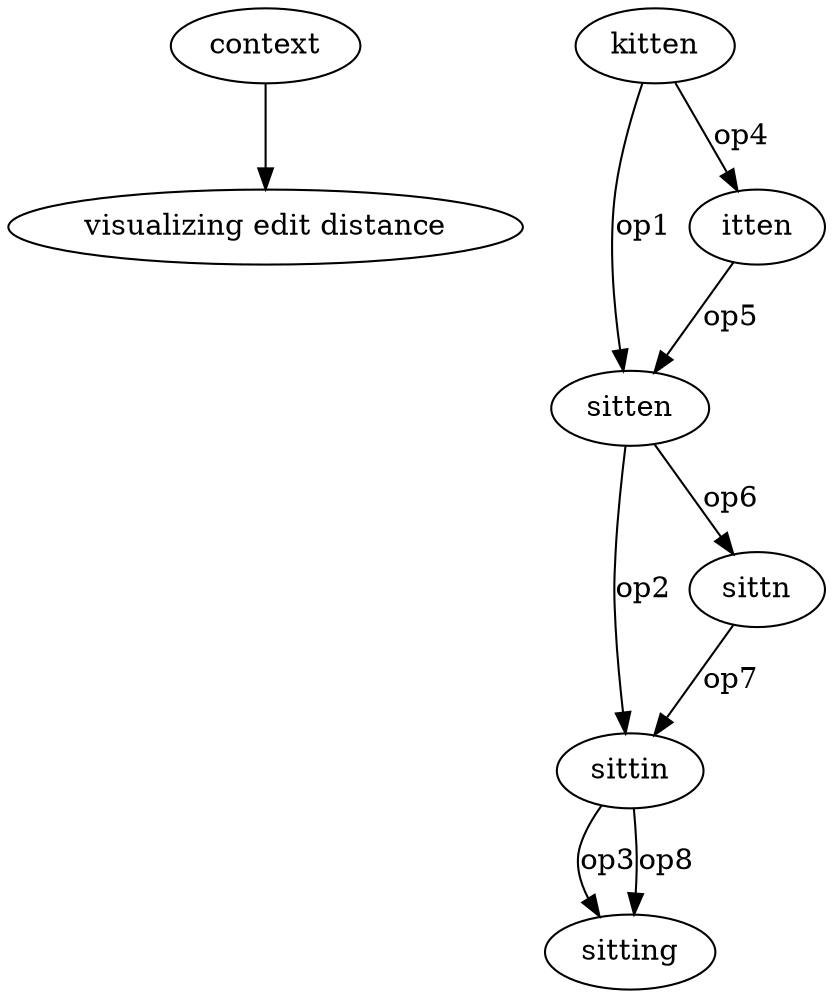 digraph g {
"context" -> "visualizing edit distance"
"kitten" -> "sitten" [label="op1",arrowhead=normal]
"kitten" -> "itten" [label="op4",arrowhead=normal]
"sitten" -> "sittin" [label="op2",arrowhead=normal]
"sitten" -> "sittn" [label="op6",arrowhead=normal]
"sittin" -> "sitting" [label="op3",arrowhead=normal]
"sittin" -> "sitting" [label="op8",arrowhead=normal]
"itten" -> "sitten" [label="op5",arrowhead=normal]
"sittn" -> "sittin" [label="op7",arrowhead=normal]
}
